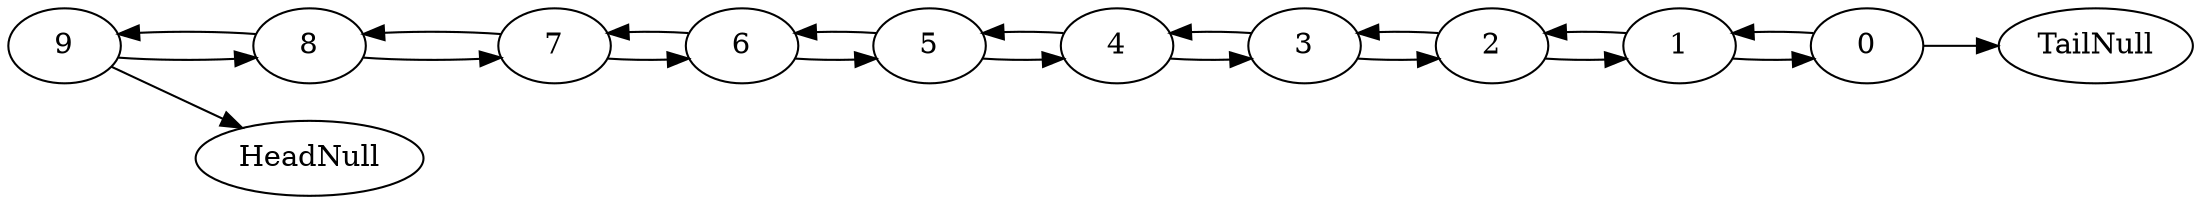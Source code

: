 
digraph G {
rankdir = LR; 
node0[label="9"];
node1[label="8"];
node2[label="7"];
node3[label="6"];
node4[label="5"];
node5[label="4"];
node6[label="3"];
node7[label="2"];
node8[label="1"];
node9[label="0"];

node0 -> node1;
node1 -> node2;
node2 -> node3;
node3 -> node4;
node4 -> node5;
node5 -> node6;
node6 -> node7;
node7 -> node8;
node8 -> node9;
node9 -> TailNull;
node9 -> node8;
node8 -> node7;
node7 -> node6;
node6 -> node5;
node5 -> node4;
node4 -> node3;
node3 -> node2;
node2 -> node1;
node1 -> node0;
node0 -> HeadNull;
}
